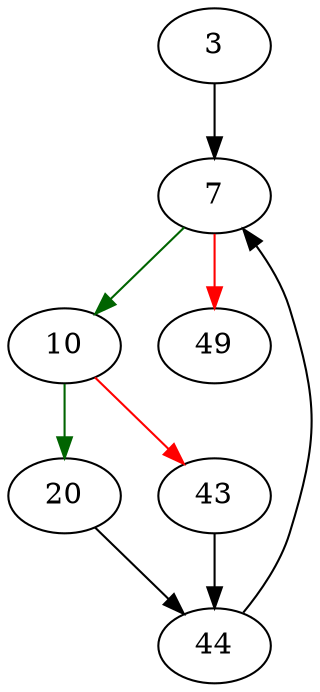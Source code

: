 strict digraph "populateCellCache" {
	// Node definitions.
	3 [entry=true];
	7;
	10;
	49;
	20;
	43;
	44;

	// Edge definitions.
	3 -> 7;
	7 -> 10 [
		color=darkgreen
		cond=true
	];
	7 -> 49 [
		color=red
		cond=false
	];
	10 -> 20 [
		color=darkgreen
		cond=true
	];
	10 -> 43 [
		color=red
		cond=false
	];
	20 -> 44;
	43 -> 44;
	44 -> 7;
}
